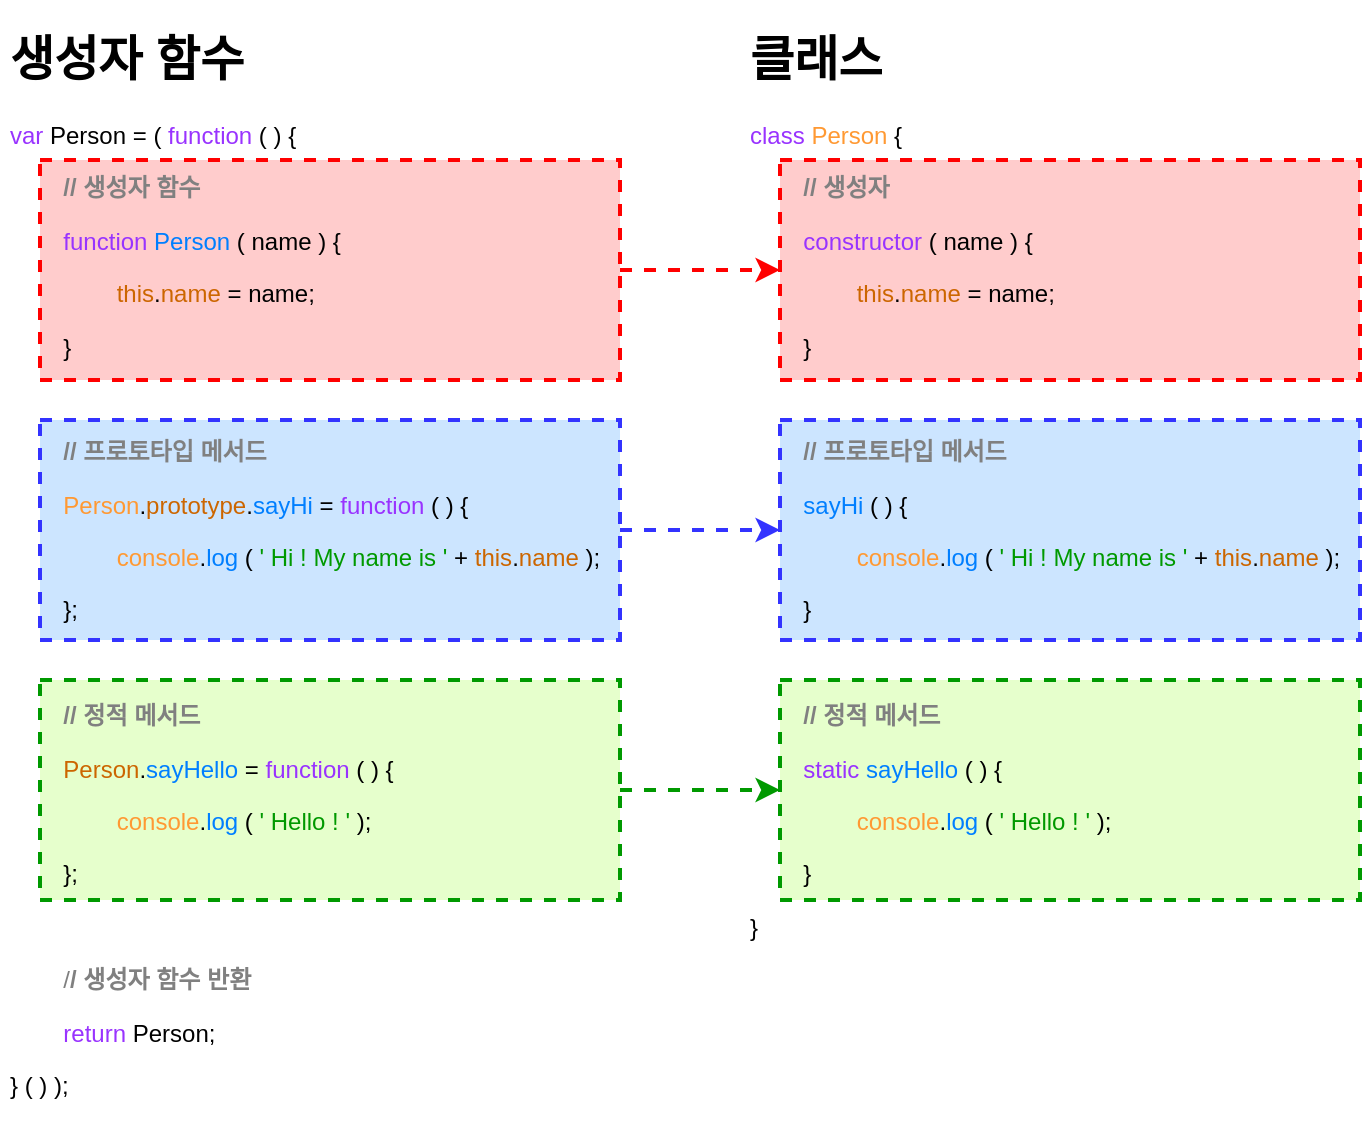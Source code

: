 <mxfile version="18.0.1" type="device"><diagram id="r_vEvATE9I2XxnxsPuvg" name="페이지-1"><mxGraphModel dx="851" dy="643" grid="1" gridSize="10" guides="1" tooltips="1" connect="1" arrows="1" fold="1" page="1" pageScale="1" pageWidth="827" pageHeight="1169" math="0" shadow="0"><root><mxCell id="0"/><mxCell id="1" parent="0"/><mxCell id="SUpA1pup6jV1UED_seXV-12" value="" style="rounded=0;whiteSpace=wrap;html=1;fillColor=#E6FFCC;dashed=1;strokeColor=#009900;strokeWidth=2;" vertex="1" parent="1"><mxGeometry x="400" y="410" width="290" height="110" as="geometry"/></mxCell><mxCell id="SUpA1pup6jV1UED_seXV-16" style="edgeStyle=orthogonalEdgeStyle;rounded=0;orthogonalLoop=1;jettySize=auto;html=1;exitX=1;exitY=0.5;exitDx=0;exitDy=0;entryX=0;entryY=0.5;entryDx=0;entryDy=0;dashed=1;fontColor=#FF9933;strokeColor=#009900;strokeWidth=2;" edge="1" parent="1" source="SUpA1pup6jV1UED_seXV-11" target="SUpA1pup6jV1UED_seXV-12"><mxGeometry relative="1" as="geometry"/></mxCell><mxCell id="SUpA1pup6jV1UED_seXV-11" value="" style="rounded=0;whiteSpace=wrap;html=1;fillColor=#E6FFCC;dashed=1;strokeColor=#009900;strokeWidth=2;" vertex="1" parent="1"><mxGeometry x="30" y="410" width="290" height="110" as="geometry"/></mxCell><mxCell id="SUpA1pup6jV1UED_seXV-10" value="" style="rounded=0;whiteSpace=wrap;html=1;fillColor=#CCE5FF;dashed=1;strokeColor=#3333FF;strokeWidth=2;" vertex="1" parent="1"><mxGeometry x="400" y="280" width="290" height="110" as="geometry"/></mxCell><mxCell id="SUpA1pup6jV1UED_seXV-15" style="edgeStyle=orthogonalEdgeStyle;rounded=0;orthogonalLoop=1;jettySize=auto;html=1;exitX=1;exitY=0.5;exitDx=0;exitDy=0;entryX=0;entryY=0.5;entryDx=0;entryDy=0;dashed=1;fontColor=#FF9933;strokeColor=#3333FF;strokeWidth=2;" edge="1" parent="1" source="SUpA1pup6jV1UED_seXV-9" target="SUpA1pup6jV1UED_seXV-10"><mxGeometry relative="1" as="geometry"/></mxCell><mxCell id="SUpA1pup6jV1UED_seXV-9" value="" style="rounded=0;whiteSpace=wrap;html=1;fillColor=#CCE5FF;dashed=1;strokeColor=#3333FF;strokeWidth=2;" vertex="1" parent="1"><mxGeometry x="30" y="280" width="290" height="110" as="geometry"/></mxCell><mxCell id="SUpA1pup6jV1UED_seXV-8" value="" style="rounded=0;whiteSpace=wrap;html=1;fillColor=#FFCCCC;dashed=1;strokeColor=#FF0000;strokeWidth=2;" vertex="1" parent="1"><mxGeometry x="400" y="150" width="290" height="110" as="geometry"/></mxCell><mxCell id="SUpA1pup6jV1UED_seXV-14" style="edgeStyle=orthogonalEdgeStyle;rounded=0;orthogonalLoop=1;jettySize=auto;html=1;exitX=1;exitY=0.5;exitDx=0;exitDy=0;entryX=0;entryY=0.5;entryDx=0;entryDy=0;fontColor=#FF9933;dashed=1;strokeColor=#FF0000;strokeWidth=2;" edge="1" parent="1" source="SUpA1pup6jV1UED_seXV-7" target="SUpA1pup6jV1UED_seXV-8"><mxGeometry relative="1" as="geometry"/></mxCell><mxCell id="SUpA1pup6jV1UED_seXV-7" value="" style="rounded=0;whiteSpace=wrap;html=1;fillColor=#FFCCCC;dashed=1;strokeColor=#FF0000;strokeWidth=2;" vertex="1" parent="1"><mxGeometry x="30" y="150" width="290" height="110" as="geometry"/></mxCell><mxCell id="SUpA1pup6jV1UED_seXV-3" value="&lt;h1&gt;생성자 함수&lt;/h1&gt;&lt;p&gt;&lt;font color=&quot;#9933ff&quot;&gt;var&lt;/font&gt; Person = ( &lt;font color=&quot;#9933ff&quot;&gt;function&lt;/font&gt; ( ) {&lt;/p&gt;&lt;p&gt;&lt;span style=&quot;white-space: pre;&quot;&gt;&#9;&lt;/span&gt;&lt;b style=&quot;&quot;&gt;&lt;font color=&quot;#808080&quot;&gt;// 생성자 함수&lt;/font&gt;&lt;/b&gt;&lt;br&gt;&lt;/p&gt;&lt;p&gt;&lt;span style=&quot;white-space: pre;&quot;&gt;&#9;&lt;/span&gt;&lt;font color=&quot;#9933ff&quot;&gt;function&lt;/font&gt; &lt;font color=&quot;#007fff&quot;&gt;Person&lt;/font&gt; ( name ) {&lt;br&gt;&lt;/p&gt;&lt;p&gt;&lt;span style=&quot;white-space: pre;&quot;&gt;&#9;&lt;/span&gt;&lt;span style=&quot;white-space: pre;&quot;&gt;&#9;&lt;/span&gt;&lt;font color=&quot;#cc6600&quot;&gt;this&lt;/font&gt;.&lt;font color=&quot;#cc6600&quot;&gt;name&lt;/font&gt; = name;&lt;br&gt;&lt;/p&gt;&lt;p&gt;&lt;span style=&quot;white-space: pre;&quot;&gt;&#9;&lt;/span&gt;}&lt;br&gt;&lt;/p&gt;&lt;p&gt;&lt;br&gt;&lt;/p&gt;&lt;p&gt;&lt;span style=&quot;white-space: pre;&quot;&gt;&#9;&lt;/span&gt;&lt;b style=&quot;&quot;&gt;&lt;font color=&quot;#808080&quot;&gt;// 프로토타입 메서드&lt;/font&gt;&lt;br&gt;&lt;/b&gt;&lt;/p&gt;&lt;p&gt;&lt;span style=&quot;white-space: pre;&quot;&gt;&#9;&lt;/span&gt;&lt;font color=&quot;#ff9933&quot;&gt;Person&lt;/font&gt;.&lt;font color=&quot;#cc6600&quot;&gt;prototype&lt;/font&gt;.&lt;font color=&quot;#007fff&quot;&gt;sayHi&lt;/font&gt; = &lt;font color=&quot;#9933ff&quot;&gt;function&lt;/font&gt; ( ) {&lt;br&gt;&lt;/p&gt;&lt;p&gt;&lt;span style=&quot;white-space: pre;&quot;&gt;&#9;&lt;/span&gt;&lt;span style=&quot;white-space: pre;&quot;&gt;&#9;&lt;/span&gt;&lt;font color=&quot;#ff9933&quot;&gt;console&lt;/font&gt;.&lt;font color=&quot;#007fff&quot;&gt;log&lt;/font&gt; ( &lt;font color=&quot;#009900&quot;&gt;' Hi ! My name is '&lt;/font&gt; + &lt;font color=&quot;#cc6600&quot;&gt;this&lt;/font&gt;.&lt;font color=&quot;#cc6600&quot;&gt;name&lt;/font&gt; );&lt;br&gt;&lt;/p&gt;&lt;p&gt;&lt;span style=&quot;white-space: pre;&quot;&gt;&#9;&lt;/span&gt;};&lt;br&gt;&lt;/p&gt;&lt;p&gt;&lt;br&gt;&lt;/p&gt;&lt;p&gt;&lt;span style=&quot;white-space: pre;&quot;&gt;&#9;&lt;/span&gt;&lt;b style=&quot;&quot;&gt;&lt;font color=&quot;#808080&quot;&gt;// 정적 메서드&lt;/font&gt;&lt;/b&gt;&lt;br&gt;&lt;/p&gt;&lt;p&gt;&lt;span style=&quot;white-space: pre;&quot;&gt;&#9;&lt;/span&gt;&lt;font color=&quot;#cc6600&quot;&gt;Person&lt;/font&gt;.&lt;font color=&quot;#007fff&quot;&gt;sayHello&lt;/font&gt; = &lt;font color=&quot;#9933ff&quot;&gt;function&lt;/font&gt; ( ) {&lt;br&gt;&lt;/p&gt;&lt;p&gt;&lt;span style=&quot;white-space: pre;&quot;&gt;&#9;&lt;/span&gt;&lt;span style=&quot;white-space: pre;&quot;&gt;&#9;&lt;/span&gt;&lt;font color=&quot;#ff9933&quot;&gt;console&lt;/font&gt;.&lt;font color=&quot;#007fff&quot;&gt;log&lt;/font&gt; ( &lt;font color=&quot;#009900&quot;&gt;' Hello ! '&lt;/font&gt; );&lt;br&gt;&lt;/p&gt;&lt;p&gt;&lt;span style=&quot;white-space: pre;&quot;&gt;&#9;&lt;/span&gt;};&lt;br&gt;&lt;/p&gt;&lt;p&gt;&lt;span style=&quot;white-space: pre;&quot;&gt;&#9;&lt;/span&gt;&lt;br&gt;&lt;/p&gt;&lt;p&gt;&lt;span style=&quot;white-space: pre;&quot;&gt;&#9;&lt;/span&gt;&lt;font color=&quot;#808080&quot;&gt;/&lt;b&gt;/ 생성자 함수 반환&lt;/b&gt;&lt;/font&gt;&lt;br&gt;&lt;/p&gt;&lt;p&gt;&lt;span style=&quot;white-space: pre;&quot;&gt;&#9;&lt;/span&gt;&lt;font color=&quot;#9933ff&quot;&gt;return&lt;/font&gt; Person;&lt;br&gt;&lt;/p&gt;&lt;p&gt;} ( ) );&lt;/p&gt;" style="text;html=1;strokeColor=none;fillColor=none;spacing=5;spacingTop=-20;whiteSpace=wrap;overflow=hidden;rounded=0;" vertex="1" parent="1"><mxGeometry x="10" y="80" width="310" height="550" as="geometry"/></mxCell><mxCell id="SUpA1pup6jV1UED_seXV-6" value="&lt;h1&gt;클래스&lt;/h1&gt;&lt;p&gt;&lt;font color=&quot;#9933ff&quot;&gt;class&lt;/font&gt; &lt;font color=&quot;#ff9933&quot;&gt;Person&lt;/font&gt;&lt;span style=&quot;background-color: initial;&quot;&gt;&amp;nbsp;{&lt;/span&gt;&lt;/p&gt;&lt;p&gt;&lt;span style=&quot;&quot;&gt;&#9;&lt;/span&gt;&lt;b style=&quot;&quot;&gt;&lt;font color=&quot;#808080&quot;&gt;&lt;span style=&quot;white-space: pre;&quot;&gt;&#9;&lt;/span&gt;// 생성자&lt;/font&gt;&lt;/b&gt;&lt;br&gt;&lt;/p&gt;&lt;p&gt;&lt;font color=&quot;#9933ff&quot;&gt;&lt;span style=&quot;white-space: pre;&quot;&gt;&#9;&lt;/span&gt;constructor&lt;/font&gt; ( name ) {&lt;br&gt;&lt;/p&gt;&lt;p&gt;&lt;span style=&quot;&quot;&gt;&#9;&lt;/span&gt;&lt;span style=&quot;&quot;&gt;&#9;&lt;/span&gt;&lt;font color=&quot;#cc6600&quot;&gt;&lt;span style=&quot;white-space: pre;&quot;&gt;&#9;&lt;/span&gt;&lt;span style=&quot;white-space: pre;&quot;&gt;&#9;&lt;/span&gt;this&lt;/font&gt;.&lt;font color=&quot;#cc6600&quot;&gt;name&lt;/font&gt; = name;&lt;br&gt;&lt;/p&gt;&lt;p&gt;&lt;span style=&quot;&quot;&gt;&#9;&lt;/span&gt;&lt;span style=&quot;white-space: pre;&quot;&gt;&#9;&lt;/span&gt;}&lt;br&gt;&lt;/p&gt;&lt;p&gt;&lt;br&gt;&lt;/p&gt;&lt;p&gt;&lt;span style=&quot;&quot;&gt;&#9;&lt;/span&gt;&lt;b style=&quot;&quot;&gt;&lt;font color=&quot;#808080&quot;&gt;&lt;span style=&quot;white-space: pre;&quot;&gt;&#9;&lt;/span&gt;// 프로토타입 메서드&lt;/font&gt;&lt;br&gt;&lt;/b&gt;&lt;/p&gt;&lt;p&gt;&lt;span style=&quot;&quot;&gt;&#9;&lt;/span&gt;&lt;font color=&quot;#007fff&quot;&gt;&lt;span style=&quot;white-space: pre;&quot;&gt;&#9;&lt;/span&gt;sayHi&lt;/font&gt;&amp;nbsp;( ) {&lt;br&gt;&lt;/p&gt;&lt;p&gt;&lt;span style=&quot;&quot;&gt;&#9;&lt;/span&gt;&lt;span style=&quot;&quot;&gt;&#9;&lt;/span&gt;&lt;font color=&quot;#ff9933&quot;&gt;&lt;span style=&quot;white-space: pre;&quot;&gt;&#9;&lt;/span&gt;&lt;span style=&quot;white-space: pre;&quot;&gt;&#9;&lt;/span&gt;console&lt;/font&gt;.&lt;font color=&quot;#007fff&quot;&gt;log&lt;/font&gt; ( &lt;font color=&quot;#009900&quot;&gt;' Hi ! My name is '&lt;/font&gt; + &lt;font color=&quot;#cc6600&quot;&gt;this&lt;/font&gt;.&lt;font color=&quot;#cc6600&quot;&gt;name&lt;/font&gt; );&lt;br&gt;&lt;/p&gt;&lt;p&gt;&lt;span style=&quot;&quot;&gt;&#9;&lt;/span&gt;&lt;span style=&quot;white-space: pre;&quot;&gt;&#9;&lt;/span&gt;}&lt;br&gt;&lt;/p&gt;&lt;p&gt;&lt;br&gt;&lt;/p&gt;&lt;p&gt;&lt;span style=&quot;&quot;&gt;&#9;&lt;/span&gt;&lt;b style=&quot;&quot;&gt;&lt;font color=&quot;#808080&quot;&gt;&lt;span style=&quot;white-space: pre;&quot;&gt;&#9;&lt;/span&gt;// 정적 메서드&lt;/font&gt;&lt;/b&gt;&lt;br&gt;&lt;/p&gt;&lt;p&gt;&lt;span style=&quot;&quot;&gt;&#9;&lt;/span&gt;&lt;/p&gt;&lt;span style=&quot;color: rgb(153, 51, 255);&quot;&gt;&lt;span style=&quot;white-space: pre;&quot;&gt;&#9;&lt;/span&gt;static&amp;nbsp;&lt;/span&gt;&lt;font style=&quot;background-color: initial;&quot; color=&quot;#007fff&quot;&gt;sayHello&lt;/font&gt;&lt;span style=&quot;background-color: initial;&quot;&gt; &lt;/span&gt;&lt;span style=&quot;background-color: initial;&quot;&gt;( ) {&lt;/span&gt;&lt;span style=&quot;color: rgb(153, 51, 255);&quot;&gt;&lt;br&gt;&lt;/span&gt;&lt;p&gt;&lt;span style=&quot;&quot;&gt;&#9;&lt;/span&gt;&lt;span style=&quot;&quot;&gt;&#9;&lt;/span&gt;&lt;font color=&quot;#ff9933&quot;&gt;&lt;span style=&quot;white-space: pre;&quot;&gt;&#9;&lt;/span&gt;&lt;span style=&quot;white-space: pre;&quot;&gt;&#9;&lt;/span&gt;console&lt;/font&gt;.&lt;font color=&quot;#007fff&quot;&gt;log&lt;/font&gt; ( &lt;font color=&quot;#009900&quot;&gt;' Hello ! '&lt;/font&gt; );&lt;br&gt;&lt;/p&gt;&lt;p&gt;&lt;span style=&quot;&quot;&gt;&#9;&lt;/span&gt;&lt;span style=&quot;white-space: pre;&quot;&gt;&#9;&lt;/span&gt;}&lt;/p&gt;&lt;p&gt;}&lt;/p&gt;" style="text;html=1;strokeColor=none;fillColor=none;spacing=5;spacingTop=-20;whiteSpace=wrap;overflow=hidden;rounded=0;" vertex="1" parent="1"><mxGeometry x="380" y="80" width="310" height="550" as="geometry"/></mxCell></root></mxGraphModel></diagram></mxfile>